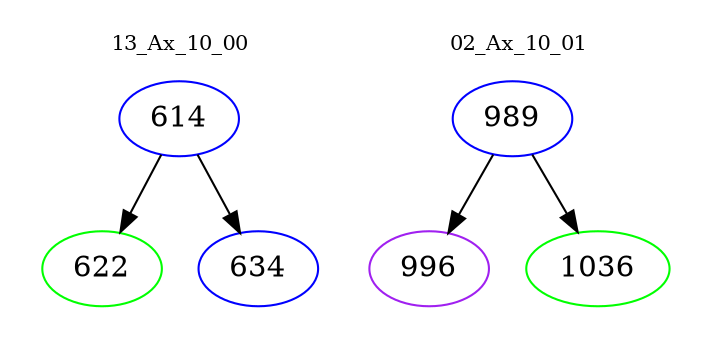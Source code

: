 digraph{
subgraph cluster_0 {
color = white
label = "13_Ax_10_00";
fontsize=10;
T0_614 [label="614", color="blue"]
T0_614 -> T0_622 [color="black"]
T0_622 [label="622", color="green"]
T0_614 -> T0_634 [color="black"]
T0_634 [label="634", color="blue"]
}
subgraph cluster_1 {
color = white
label = "02_Ax_10_01";
fontsize=10;
T1_989 [label="989", color="blue"]
T1_989 -> T1_996 [color="black"]
T1_996 [label="996", color="purple"]
T1_989 -> T1_1036 [color="black"]
T1_1036 [label="1036", color="green"]
}
}
